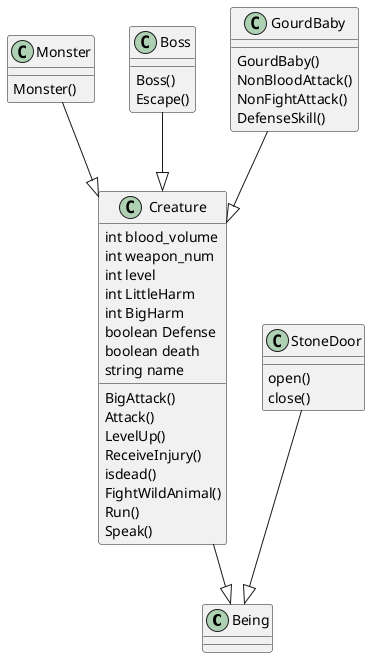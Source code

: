 @startuml
class Being

class Creature {

    int blood_volume
    int weapon_num
    int level
    int LittleHarm
    int BigHarm
    boolean Defense
    boolean death
    string name
    
    BigAttack()
    Attack()
    LevelUp()
    ReceiveInjury()
    isdead()
    FightWildAnimal()
    Run()
    Speak()

}

class StoneDoor{
    open()
    close()
}

class Monster{
    Monster()
}

class Boss{
  Boss()
  Escape()
}

class GourdBaby{
   GourdBaby()
   NonBloodAttack()
   NonFightAttack()
   DefenseSkill()
}

Creature --|> Being


GourdBaby --|> Creature

Monster --|> Creature

Boss --|> Creature

StoneDoor --|> Being
@enduml